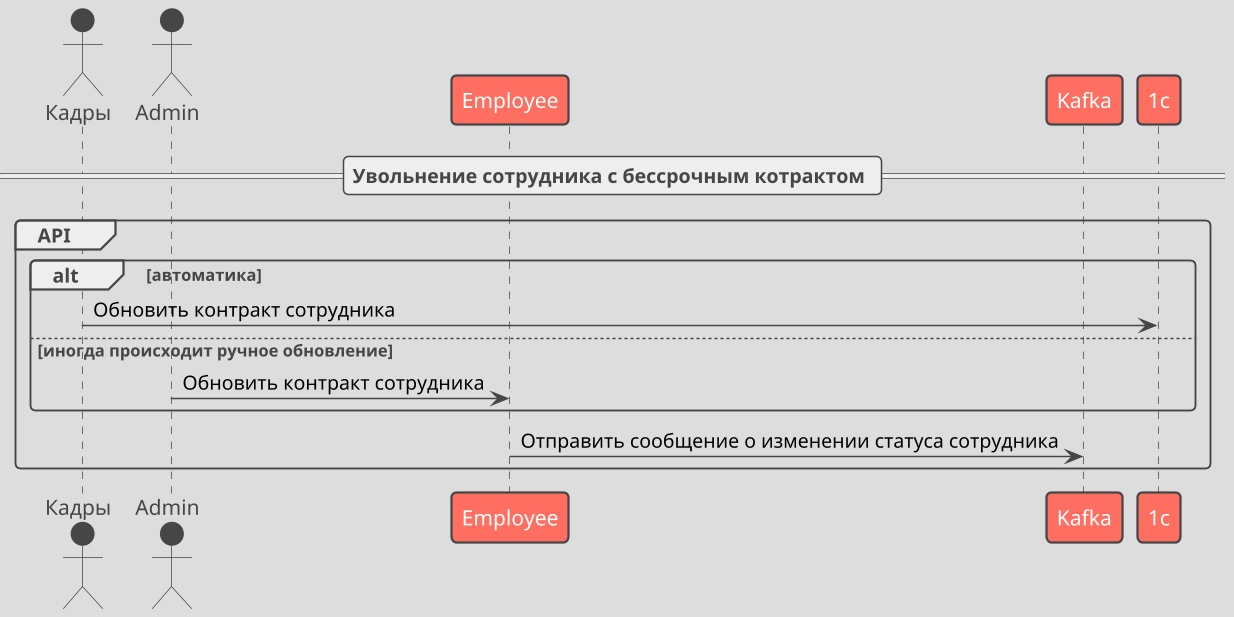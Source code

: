 @startuml
!theme toy
scale 1.5

actor "Кадры" as kadry
actor "Admin" as admin
participant "Employee" as hr
participant "Kafka" as kafka

== Увольнение сотрудника с бессрочным котрактом ==
group  API
        alt автоматика
                kadry -> 1c: Обновить контракт сотрудника
        else иногда происходит ручное обновление
                admin -> hr: Обновить контракт сотрудника
        end

        hr -> kafka: Отправить сообщение о изменении статуса сотрудника
end


@enduml
